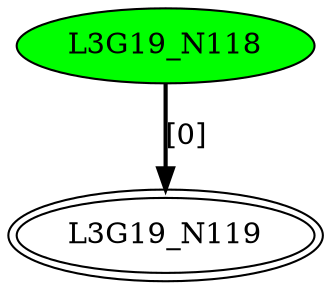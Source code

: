 digraph G19{
"L3G19_N118" [style=filled,fillcolor=green];
"L3G19_N119" [peripheries=2];
"L3G19_N118"->"L3G19_N119" [style = bold, label = "[0]"];
}


